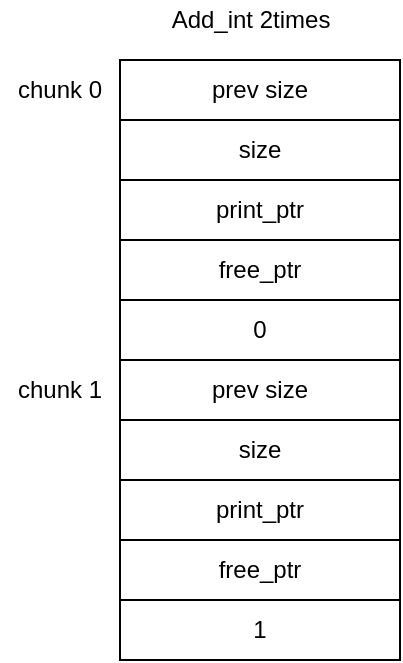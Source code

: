 <mxfile version="17.5.0" type="github">
  <diagram id="Dey0mbxA-ftvJvEnx7NU" name="第 1 页">
    <mxGraphModel dx="788" dy="561" grid="1" gridSize="10" guides="1" tooltips="1" connect="1" arrows="1" fold="1" page="1" pageScale="1" pageWidth="827" pageHeight="1169" math="0" shadow="0">
      <root>
        <mxCell id="0" />
        <mxCell id="1" parent="0" />
        <mxCell id="QuR8tDOgG2S0iCi_iGyh-1" value="print_ptr&lt;span style=&quot;white-space: pre&quot;&gt;&lt;br&gt;&lt;/span&gt;" style="rounded=0;whiteSpace=wrap;html=1;" parent="1" vertex="1">
          <mxGeometry x="170" y="200" width="140" height="30" as="geometry" />
        </mxCell>
        <mxCell id="QuR8tDOgG2S0iCi_iGyh-2" value="free_ptr" style="rounded=0;whiteSpace=wrap;html=1;" parent="1" vertex="1">
          <mxGeometry x="170" y="230" width="140" height="30" as="geometry" />
        </mxCell>
        <mxCell id="QuR8tDOgG2S0iCi_iGyh-3" value="0" style="rounded=0;whiteSpace=wrap;html=1;" parent="1" vertex="1">
          <mxGeometry x="170" y="260" width="140" height="30" as="geometry" />
        </mxCell>
        <mxCell id="QuR8tDOgG2S0iCi_iGyh-7" value="print_ptr&lt;span&gt;&lt;br&gt;&lt;/span&gt;" style="rounded=0;whiteSpace=wrap;html=1;" parent="1" vertex="1">
          <mxGeometry x="170" y="350" width="140" height="30" as="geometry" />
        </mxCell>
        <mxCell id="QuR8tDOgG2S0iCi_iGyh-8" value="free_ptr" style="rounded=0;whiteSpace=wrap;html=1;" parent="1" vertex="1">
          <mxGeometry x="170" y="380" width="140" height="30" as="geometry" />
        </mxCell>
        <mxCell id="QuR8tDOgG2S0iCi_iGyh-9" value="1" style="rounded=0;whiteSpace=wrap;html=1;" parent="1" vertex="1">
          <mxGeometry x="170" y="410" width="140" height="30" as="geometry" />
        </mxCell>
        <mxCell id="_aDNGNN_aAxPwQHGQikq-1" value="chunk 0" style="text;html=1;strokeColor=none;fillColor=none;align=center;verticalAlign=middle;whiteSpace=wrap;rounded=0;" vertex="1" parent="1">
          <mxGeometry x="110" y="140" width="60" height="30" as="geometry" />
        </mxCell>
        <mxCell id="_aDNGNN_aAxPwQHGQikq-2" value="size" style="rounded=0;whiteSpace=wrap;html=1;" vertex="1" parent="1">
          <mxGeometry x="170" y="170" width="140" height="30" as="geometry" />
        </mxCell>
        <mxCell id="_aDNGNN_aAxPwQHGQikq-3" value="prev size" style="rounded=0;whiteSpace=wrap;html=1;" vertex="1" parent="1">
          <mxGeometry x="170" y="140" width="140" height="30" as="geometry" />
        </mxCell>
        <mxCell id="_aDNGNN_aAxPwQHGQikq-7" value="size" style="rounded=0;whiteSpace=wrap;html=1;" vertex="1" parent="1">
          <mxGeometry x="170" y="320" width="140" height="30" as="geometry" />
        </mxCell>
        <mxCell id="_aDNGNN_aAxPwQHGQikq-8" value="prev size" style="rounded=0;whiteSpace=wrap;html=1;" vertex="1" parent="1">
          <mxGeometry x="170" y="290" width="140" height="30" as="geometry" />
        </mxCell>
        <mxCell id="_aDNGNN_aAxPwQHGQikq-9" value="chunk 1" style="text;html=1;strokeColor=none;fillColor=none;align=center;verticalAlign=middle;whiteSpace=wrap;rounded=0;" vertex="1" parent="1">
          <mxGeometry x="110" y="290" width="60" height="30" as="geometry" />
        </mxCell>
        <mxCell id="_aDNGNN_aAxPwQHGQikq-10" value="Add_int 2times" style="text;html=1;align=center;verticalAlign=middle;resizable=0;points=[];autosize=1;strokeColor=none;fillColor=none;" vertex="1" parent="1">
          <mxGeometry x="190" y="110" width="90" height="20" as="geometry" />
        </mxCell>
      </root>
    </mxGraphModel>
  </diagram>
</mxfile>

